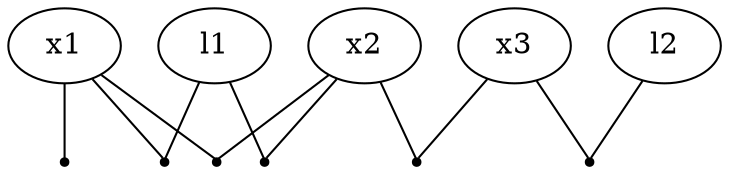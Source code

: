 graph {
  size="5,5";

  var7782220156096217089[label="l1", pos="2,2!"];
  var7782220156096217090[label="l2", pos="2,4!"];
  var8646911284551352321[label="x1", pos="1.13688e-14,0!"];
  var8646911284551352322[label="x2", pos="6.66914e-15,2!"];
  var8646911284551352323[label="x3", pos="0,4!"];

  factor0[label="", shape=point];
  var8646911284551352321--factor0;
  factor1[label="", shape=point];
  var8646911284551352321--factor1;
  var8646911284551352322--factor1;
  factor2[label="", shape=point];
  var8646911284551352322--factor2;
  var8646911284551352323--factor2;
  factor3[label="", shape=point];
  var8646911284551352321--factor3;
  var7782220156096217089--factor3;
  factor4[label="", shape=point];
  var8646911284551352322--factor4;
  var7782220156096217089--factor4;
  factor5[label="", shape=point];
  var8646911284551352323--factor5;
  var7782220156096217090--factor5;
}
